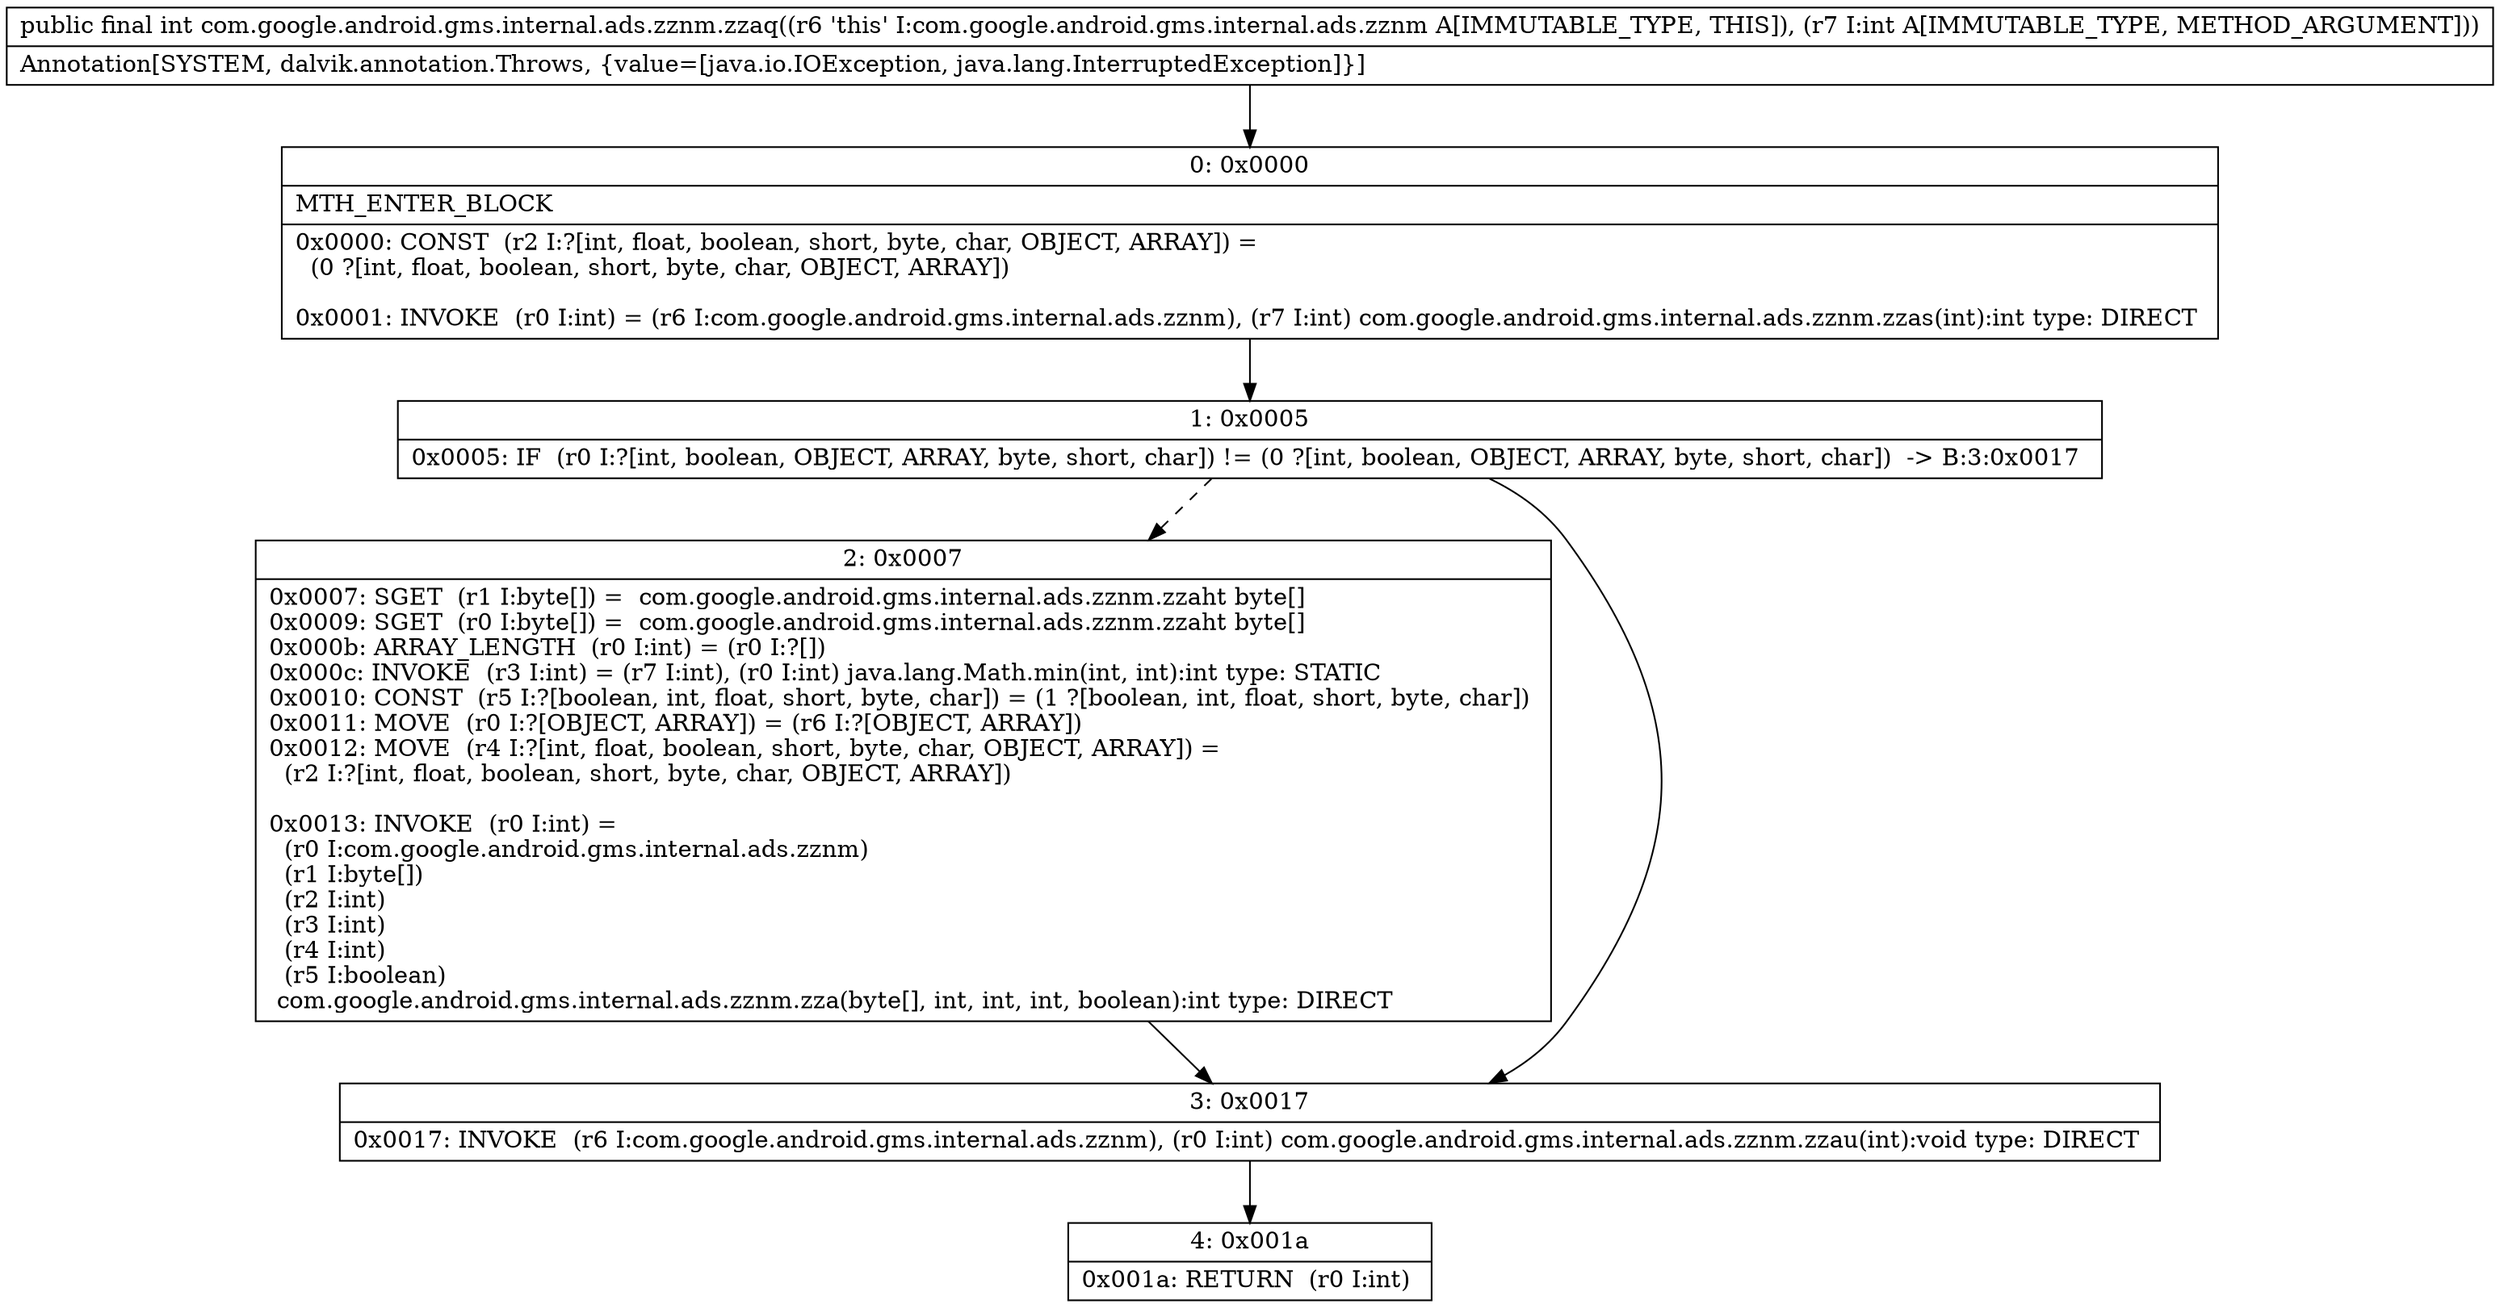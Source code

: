 digraph "CFG forcom.google.android.gms.internal.ads.zznm.zzaq(I)I" {
Node_0 [shape=record,label="{0\:\ 0x0000|MTH_ENTER_BLOCK\l|0x0000: CONST  (r2 I:?[int, float, boolean, short, byte, char, OBJECT, ARRAY]) = \l  (0 ?[int, float, boolean, short, byte, char, OBJECT, ARRAY])\l \l0x0001: INVOKE  (r0 I:int) = (r6 I:com.google.android.gms.internal.ads.zznm), (r7 I:int) com.google.android.gms.internal.ads.zznm.zzas(int):int type: DIRECT \l}"];
Node_1 [shape=record,label="{1\:\ 0x0005|0x0005: IF  (r0 I:?[int, boolean, OBJECT, ARRAY, byte, short, char]) != (0 ?[int, boolean, OBJECT, ARRAY, byte, short, char])  \-\> B:3:0x0017 \l}"];
Node_2 [shape=record,label="{2\:\ 0x0007|0x0007: SGET  (r1 I:byte[]) =  com.google.android.gms.internal.ads.zznm.zzaht byte[] \l0x0009: SGET  (r0 I:byte[]) =  com.google.android.gms.internal.ads.zznm.zzaht byte[] \l0x000b: ARRAY_LENGTH  (r0 I:int) = (r0 I:?[]) \l0x000c: INVOKE  (r3 I:int) = (r7 I:int), (r0 I:int) java.lang.Math.min(int, int):int type: STATIC \l0x0010: CONST  (r5 I:?[boolean, int, float, short, byte, char]) = (1 ?[boolean, int, float, short, byte, char]) \l0x0011: MOVE  (r0 I:?[OBJECT, ARRAY]) = (r6 I:?[OBJECT, ARRAY]) \l0x0012: MOVE  (r4 I:?[int, float, boolean, short, byte, char, OBJECT, ARRAY]) = \l  (r2 I:?[int, float, boolean, short, byte, char, OBJECT, ARRAY])\l \l0x0013: INVOKE  (r0 I:int) = \l  (r0 I:com.google.android.gms.internal.ads.zznm)\l  (r1 I:byte[])\l  (r2 I:int)\l  (r3 I:int)\l  (r4 I:int)\l  (r5 I:boolean)\l com.google.android.gms.internal.ads.zznm.zza(byte[], int, int, int, boolean):int type: DIRECT \l}"];
Node_3 [shape=record,label="{3\:\ 0x0017|0x0017: INVOKE  (r6 I:com.google.android.gms.internal.ads.zznm), (r0 I:int) com.google.android.gms.internal.ads.zznm.zzau(int):void type: DIRECT \l}"];
Node_4 [shape=record,label="{4\:\ 0x001a|0x001a: RETURN  (r0 I:int) \l}"];
MethodNode[shape=record,label="{public final int com.google.android.gms.internal.ads.zznm.zzaq((r6 'this' I:com.google.android.gms.internal.ads.zznm A[IMMUTABLE_TYPE, THIS]), (r7 I:int A[IMMUTABLE_TYPE, METHOD_ARGUMENT]))  | Annotation[SYSTEM, dalvik.annotation.Throws, \{value=[java.io.IOException, java.lang.InterruptedException]\}]\l}"];
MethodNode -> Node_0;
Node_0 -> Node_1;
Node_1 -> Node_2[style=dashed];
Node_1 -> Node_3;
Node_2 -> Node_3;
Node_3 -> Node_4;
}

